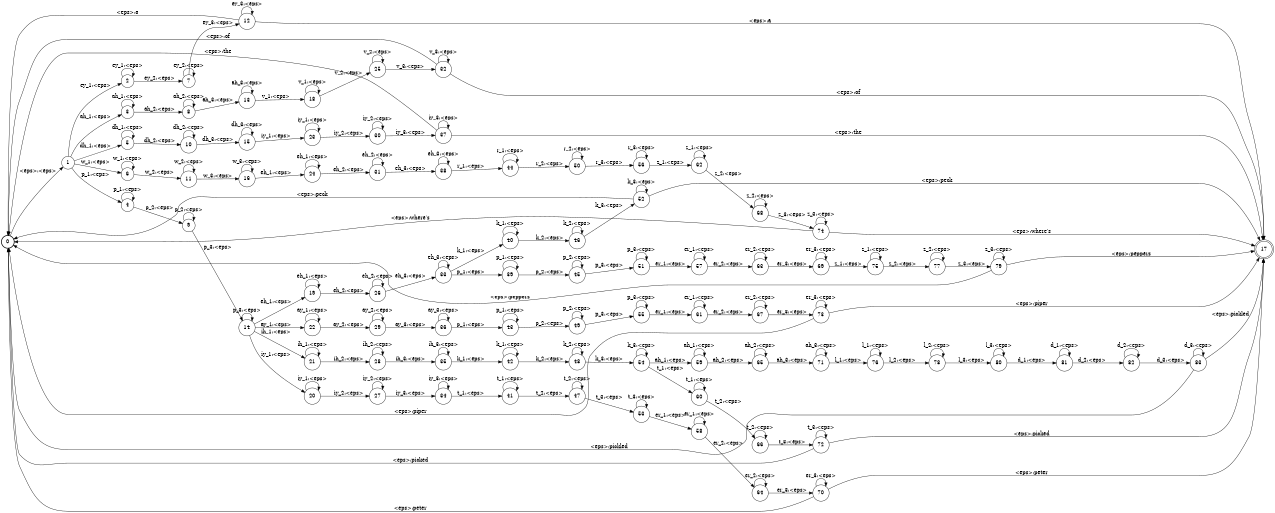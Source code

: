 digraph FST {
rankdir = LR;
size = "8.5,11";
center = 1;
orientation = Portrait;
ranksep = "0.4";
nodesep = "0.25";
0 [label = "0", shape = circle, style = bold, fontsize = 14]
	0 -> 1 [label = "<eps>:<eps>", fontsize = 14];
1 [label = "1", shape = circle, style = solid, fontsize = 14]
	1 -> 2 [label = "ey_1:<eps>", fontsize = 14];
	1 -> 3 [label = "ah_1:<eps>", fontsize = 14];
	1 -> 4 [label = "p_1:<eps>", fontsize = 14];
	1 -> 5 [label = "dh_1:<eps>", fontsize = 14];
	1 -> 6 [label = "w_1:<eps>", fontsize = 14];
2 [label = "2", shape = circle, style = solid, fontsize = 14]
	2 -> 2 [label = "ey_1:<eps>", fontsize = 14];
	2 -> 7 [label = "ey_2:<eps>", fontsize = 14];
3 [label = "3", shape = circle, style = solid, fontsize = 14]
	3 -> 3 [label = "ah_1:<eps>", fontsize = 14];
	3 -> 8 [label = "ah_2:<eps>", fontsize = 14];
4 [label = "4", shape = circle, style = solid, fontsize = 14]
	4 -> 4 [label = "p_1:<eps>", fontsize = 14];
	4 -> 9 [label = "p_2:<eps>", fontsize = 14];
5 [label = "5", shape = circle, style = solid, fontsize = 14]
	5 -> 5 [label = "dh_1:<eps>", fontsize = 14];
	5 -> 10 [label = "dh_2:<eps>", fontsize = 14];
6 [label = "6", shape = circle, style = solid, fontsize = 14]
	6 -> 6 [label = "w_1:<eps>", fontsize = 14];
	6 -> 11 [label = "w_2:<eps>", fontsize = 14];
7 [label = "7", shape = circle, style = solid, fontsize = 14]
	7 -> 7 [label = "ey_2:<eps>", fontsize = 14];
	7 -> 12 [label = "ey_3:<eps>", fontsize = 14];
8 [label = "8", shape = circle, style = solid, fontsize = 14]
	8 -> 8 [label = "ah_2:<eps>", fontsize = 14];
	8 -> 13 [label = "ah_3:<eps>", fontsize = 14];
9 [label = "9", shape = circle, style = solid, fontsize = 14]
	9 -> 9 [label = "p_2:<eps>", fontsize = 14];
	9 -> 14 [label = "p_3:<eps>", fontsize = 14];
10 [label = "10", shape = circle, style = solid, fontsize = 14]
	10 -> 10 [label = "dh_2:<eps>", fontsize = 14];
	10 -> 15 [label = "dh_3:<eps>", fontsize = 14];
11 [label = "11", shape = circle, style = solid, fontsize = 14]
	11 -> 11 [label = "w_2:<eps>", fontsize = 14];
	11 -> 16 [label = "w_3:<eps>", fontsize = 14];
12 [label = "12", shape = circle, style = solid, fontsize = 14]
	12 -> 0 [label = "<eps>:a", fontsize = 14];
	12 -> 12 [label = "ey_3:<eps>", fontsize = 14];
	12 -> 17 [label = "<eps>:a", fontsize = 14];
13 [label = "13", shape = circle, style = solid, fontsize = 14]
	13 -> 13 [label = "ah_3:<eps>", fontsize = 14];
	13 -> 18 [label = "v_1:<eps>", fontsize = 14];
14 [label = "14", shape = circle, style = solid, fontsize = 14]
	14 -> 14 [label = "p_3:<eps>", fontsize = 14];
	14 -> 19 [label = "eh_1:<eps>", fontsize = 14];
	14 -> 20 [label = "iy_1:<eps>", fontsize = 14];
	14 -> 21 [label = "ih_1:<eps>", fontsize = 14];
	14 -> 22 [label = "ay_1:<eps>", fontsize = 14];
15 [label = "15", shape = circle, style = solid, fontsize = 14]
	15 -> 23 [label = "iy_1:<eps>", fontsize = 14];
	15 -> 15 [label = "dh_3:<eps>", fontsize = 14];
16 [label = "16", shape = circle, style = solid, fontsize = 14]
	16 -> 24 [label = "eh_1:<eps>", fontsize = 14];
	16 -> 16 [label = "w_3:<eps>", fontsize = 14];
17 [label = "17", shape = doublecircle, style = solid, fontsize = 14]
18 [label = "18", shape = circle, style = solid, fontsize = 14]
	18 -> 18 [label = "v_1:<eps>", fontsize = 14];
	18 -> 25 [label = "v_2:<eps>", fontsize = 14];
19 [label = "19", shape = circle, style = solid, fontsize = 14]
	19 -> 19 [label = "eh_1:<eps>", fontsize = 14];
	19 -> 26 [label = "eh_2:<eps>", fontsize = 14];
20 [label = "20", shape = circle, style = solid, fontsize = 14]
	20 -> 20 [label = "iy_1:<eps>", fontsize = 14];
	20 -> 27 [label = "iy_2:<eps>", fontsize = 14];
21 [label = "21", shape = circle, style = solid, fontsize = 14]
	21 -> 21 [label = "ih_1:<eps>", fontsize = 14];
	21 -> 28 [label = "ih_2:<eps>", fontsize = 14];
22 [label = "22", shape = circle, style = solid, fontsize = 14]
	22 -> 22 [label = "ay_1:<eps>", fontsize = 14];
	22 -> 29 [label = "ay_2:<eps>", fontsize = 14];
23 [label = "23", shape = circle, style = solid, fontsize = 14]
	23 -> 23 [label = "iy_1:<eps>", fontsize = 14];
	23 -> 30 [label = "iy_2:<eps>", fontsize = 14];
24 [label = "24", shape = circle, style = solid, fontsize = 14]
	24 -> 24 [label = "eh_1:<eps>", fontsize = 14];
	24 -> 31 [label = "eh_2:<eps>", fontsize = 14];
25 [label = "25", shape = circle, style = solid, fontsize = 14]
	25 -> 25 [label = "v_2:<eps>", fontsize = 14];
	25 -> 32 [label = "v_3:<eps>", fontsize = 14];
26 [label = "26", shape = circle, style = solid, fontsize = 14]
	26 -> 26 [label = "eh_2:<eps>", fontsize = 14];
	26 -> 33 [label = "eh_3:<eps>", fontsize = 14];
27 [label = "27", shape = circle, style = solid, fontsize = 14]
	27 -> 27 [label = "iy_2:<eps>", fontsize = 14];
	27 -> 34 [label = "iy_3:<eps>", fontsize = 14];
28 [label = "28", shape = circle, style = solid, fontsize = 14]
	28 -> 28 [label = "ih_2:<eps>", fontsize = 14];
	28 -> 35 [label = "ih_3:<eps>", fontsize = 14];
29 [label = "29", shape = circle, style = solid, fontsize = 14]
	29 -> 29 [label = "ay_2:<eps>", fontsize = 14];
	29 -> 36 [label = "ay_3:<eps>", fontsize = 14];
30 [label = "30", shape = circle, style = solid, fontsize = 14]
	30 -> 30 [label = "iy_2:<eps>", fontsize = 14];
	30 -> 37 [label = "iy_3:<eps>", fontsize = 14];
31 [label = "31", shape = circle, style = solid, fontsize = 14]
	31 -> 31 [label = "eh_2:<eps>", fontsize = 14];
	31 -> 38 [label = "eh_3:<eps>", fontsize = 14];
32 [label = "32", shape = circle, style = solid, fontsize = 14]
	32 -> 0 [label = "<eps>:of", fontsize = 14];
	32 -> 32 [label = "v_3:<eps>", fontsize = 14];
	32 -> 17 [label = "<eps>:of", fontsize = 14];
33 [label = "33", shape = circle, style = solid, fontsize = 14]
	33 -> 39 [label = "p_1:<eps>", fontsize = 14];
	33 -> 33 [label = "eh_3:<eps>", fontsize = 14];
	33 -> 40 [label = "k_1:<eps>", fontsize = 14];
34 [label = "34", shape = circle, style = solid, fontsize = 14]
	34 -> 34 [label = "iy_3:<eps>", fontsize = 14];
	34 -> 41 [label = "t_1:<eps>", fontsize = 14];
35 [label = "35", shape = circle, style = solid, fontsize = 14]
	35 -> 42 [label = "k_1:<eps>", fontsize = 14];
	35 -> 35 [label = "ih_3:<eps>", fontsize = 14];
36 [label = "36", shape = circle, style = solid, fontsize = 14]
	36 -> 43 [label = "p_1:<eps>", fontsize = 14];
	36 -> 36 [label = "ay_3:<eps>", fontsize = 14];
37 [label = "37", shape = circle, style = solid, fontsize = 14]
	37 -> 0 [label = "<eps>:the", fontsize = 14];
	37 -> 37 [label = "iy_3:<eps>", fontsize = 14];
	37 -> 17 [label = "<eps>:the", fontsize = 14];
38 [label = "38", shape = circle, style = solid, fontsize = 14]
	38 -> 38 [label = "eh_3:<eps>", fontsize = 14];
	38 -> 44 [label = "r_1:<eps>", fontsize = 14];
39 [label = "39", shape = circle, style = solid, fontsize = 14]
	39 -> 39 [label = "p_1:<eps>", fontsize = 14];
	39 -> 45 [label = "p_2:<eps>", fontsize = 14];
40 [label = "40", shape = circle, style = solid, fontsize = 14]
	40 -> 40 [label = "k_1:<eps>", fontsize = 14];
	40 -> 46 [label = "k_2:<eps>", fontsize = 14];
41 [label = "41", shape = circle, style = solid, fontsize = 14]
	41 -> 41 [label = "t_1:<eps>", fontsize = 14];
	41 -> 47 [label = "t_2:<eps>", fontsize = 14];
42 [label = "42", shape = circle, style = solid, fontsize = 14]
	42 -> 42 [label = "k_1:<eps>", fontsize = 14];
	42 -> 48 [label = "k_2:<eps>", fontsize = 14];
43 [label = "43", shape = circle, style = solid, fontsize = 14]
	43 -> 43 [label = "p_1:<eps>", fontsize = 14];
	43 -> 49 [label = "p_2:<eps>", fontsize = 14];
44 [label = "44", shape = circle, style = solid, fontsize = 14]
	44 -> 44 [label = "r_1:<eps>", fontsize = 14];
	44 -> 50 [label = "r_2:<eps>", fontsize = 14];
45 [label = "45", shape = circle, style = solid, fontsize = 14]
	45 -> 45 [label = "p_2:<eps>", fontsize = 14];
	45 -> 51 [label = "p_3:<eps>", fontsize = 14];
46 [label = "46", shape = circle, style = solid, fontsize = 14]
	46 -> 46 [label = "k_2:<eps>", fontsize = 14];
	46 -> 52 [label = "k_3:<eps>", fontsize = 14];
47 [label = "47", shape = circle, style = solid, fontsize = 14]
	47 -> 47 [label = "t_2:<eps>", fontsize = 14];
	47 -> 53 [label = "t_3:<eps>", fontsize = 14];
48 [label = "48", shape = circle, style = solid, fontsize = 14]
	48 -> 48 [label = "k_2:<eps>", fontsize = 14];
	48 -> 54 [label = "k_3:<eps>", fontsize = 14];
49 [label = "49", shape = circle, style = solid, fontsize = 14]
	49 -> 49 [label = "p_2:<eps>", fontsize = 14];
	49 -> 55 [label = "p_3:<eps>", fontsize = 14];
50 [label = "50", shape = circle, style = solid, fontsize = 14]
	50 -> 50 [label = "r_2:<eps>", fontsize = 14];
	50 -> 56 [label = "r_3:<eps>", fontsize = 14];
51 [label = "51", shape = circle, style = solid, fontsize = 14]
	51 -> 51 [label = "p_3:<eps>", fontsize = 14];
	51 -> 57 [label = "er_1:<eps>", fontsize = 14];
52 [label = "52", shape = circle, style = solid, fontsize = 14]
	52 -> 0 [label = "<eps>:peck", fontsize = 14];
	52 -> 52 [label = "k_3:<eps>", fontsize = 14];
	52 -> 17 [label = "<eps>:peck", fontsize = 14];
53 [label = "53", shape = circle, style = solid, fontsize = 14]
	53 -> 58 [label = "er_1:<eps>", fontsize = 14];
	53 -> 53 [label = "t_3:<eps>", fontsize = 14];
54 [label = "54", shape = circle, style = solid, fontsize = 14]
	54 -> 59 [label = "ah_1:<eps>", fontsize = 14];
	54 -> 54 [label = "k_3:<eps>", fontsize = 14];
	54 -> 60 [label = "t_1:<eps>", fontsize = 14];
55 [label = "55", shape = circle, style = solid, fontsize = 14]
	55 -> 55 [label = "p_3:<eps>", fontsize = 14];
	55 -> 61 [label = "er_1:<eps>", fontsize = 14];
56 [label = "56", shape = circle, style = solid, fontsize = 14]
	56 -> 62 [label = "z_1:<eps>", fontsize = 14];
	56 -> 56 [label = "r_3:<eps>", fontsize = 14];
57 [label = "57", shape = circle, style = solid, fontsize = 14]
	57 -> 57 [label = "er_1:<eps>", fontsize = 14];
	57 -> 63 [label = "er_2:<eps>", fontsize = 14];
58 [label = "58", shape = circle, style = solid, fontsize = 14]
	58 -> 58 [label = "er_1:<eps>", fontsize = 14];
	58 -> 64 [label = "er_2:<eps>", fontsize = 14];
59 [label = "59", shape = circle, style = solid, fontsize = 14]
	59 -> 59 [label = "ah_1:<eps>", fontsize = 14];
	59 -> 65 [label = "ah_2:<eps>", fontsize = 14];
60 [label = "60", shape = circle, style = solid, fontsize = 14]
	60 -> 60 [label = "t_1:<eps>", fontsize = 14];
	60 -> 66 [label = "t_2:<eps>", fontsize = 14];
61 [label = "61", shape = circle, style = solid, fontsize = 14]
	61 -> 61 [label = "er_1:<eps>", fontsize = 14];
	61 -> 67 [label = "er_2:<eps>", fontsize = 14];
62 [label = "62", shape = circle, style = solid, fontsize = 14]
	62 -> 62 [label = "z_1:<eps>", fontsize = 14];
	62 -> 68 [label = "z_2:<eps>", fontsize = 14];
63 [label = "63", shape = circle, style = solid, fontsize = 14]
	63 -> 63 [label = "er_2:<eps>", fontsize = 14];
	63 -> 69 [label = "er_3:<eps>", fontsize = 14];
64 [label = "64", shape = circle, style = solid, fontsize = 14]
	64 -> 64 [label = "er_2:<eps>", fontsize = 14];
	64 -> 70 [label = "er_3:<eps>", fontsize = 14];
65 [label = "65", shape = circle, style = solid, fontsize = 14]
	65 -> 65 [label = "ah_2:<eps>", fontsize = 14];
	65 -> 71 [label = "ah_3:<eps>", fontsize = 14];
66 [label = "66", shape = circle, style = solid, fontsize = 14]
	66 -> 66 [label = "t_2:<eps>", fontsize = 14];
	66 -> 72 [label = "t_3:<eps>", fontsize = 14];
67 [label = "67", shape = circle, style = solid, fontsize = 14]
	67 -> 67 [label = "er_2:<eps>", fontsize = 14];
	67 -> 73 [label = "er_3:<eps>", fontsize = 14];
68 [label = "68", shape = circle, style = solid, fontsize = 14]
	68 -> 68 [label = "z_2:<eps>", fontsize = 14];
	68 -> 74 [label = "z_3:<eps>", fontsize = 14];
69 [label = "69", shape = circle, style = solid, fontsize = 14]
	69 -> 69 [label = "er_3:<eps>", fontsize = 14];
	69 -> 75 [label = "z_1:<eps>", fontsize = 14];
70 [label = "70", shape = circle, style = solid, fontsize = 14]
	70 -> 0 [label = "<eps>:peter", fontsize = 14];
	70 -> 70 [label = "er_3:<eps>", fontsize = 14];
	70 -> 17 [label = "<eps>:peter", fontsize = 14];
71 [label = "71", shape = circle, style = solid, fontsize = 14]
	71 -> 71 [label = "ah_3:<eps>", fontsize = 14];
	71 -> 76 [label = "l_1:<eps>", fontsize = 14];
72 [label = "72", shape = circle, style = solid, fontsize = 14]
	72 -> 0 [label = "<eps>:picked", fontsize = 14];
	72 -> 72 [label = "t_3:<eps>", fontsize = 14];
	72 -> 17 [label = "<eps>:picked", fontsize = 14];
73 [label = "73", shape = circle, style = solid, fontsize = 14]
	73 -> 0 [label = "<eps>:piper", fontsize = 14];
	73 -> 73 [label = "er_3:<eps>", fontsize = 14];
	73 -> 17 [label = "<eps>:piper", fontsize = 14];
74 [label = "74", shape = circle, style = solid, fontsize = 14]
	74 -> 0 [label = "<eps>:where's", fontsize = 14];
	74 -> 74 [label = "z_3:<eps>", fontsize = 14];
	74 -> 17 [label = "<eps>:where's", fontsize = 14];
75 [label = "75", shape = circle, style = solid, fontsize = 14]
	75 -> 75 [label = "z_1:<eps>", fontsize = 14];
	75 -> 77 [label = "z_2:<eps>", fontsize = 14];
76 [label = "76", shape = circle, style = solid, fontsize = 14]
	76 -> 76 [label = "l_1:<eps>", fontsize = 14];
	76 -> 78 [label = "l_2:<eps>", fontsize = 14];
77 [label = "77", shape = circle, style = solid, fontsize = 14]
	77 -> 77 [label = "z_2:<eps>", fontsize = 14];
	77 -> 79 [label = "z_3:<eps>", fontsize = 14];
78 [label = "78", shape = circle, style = solid, fontsize = 14]
	78 -> 78 [label = "l_2:<eps>", fontsize = 14];
	78 -> 80 [label = "l_3:<eps>", fontsize = 14];
79 [label = "79", shape = circle, style = solid, fontsize = 14]
	79 -> 0 [label = "<eps>:peppers", fontsize = 14];
	79 -> 79 [label = "z_3:<eps>", fontsize = 14];
	79 -> 17 [label = "<eps>:peppers", fontsize = 14];
80 [label = "80", shape = circle, style = solid, fontsize = 14]
	80 -> 80 [label = "l_3:<eps>", fontsize = 14];
	80 -> 81 [label = "d_1:<eps>", fontsize = 14];
81 [label = "81", shape = circle, style = solid, fontsize = 14]
	81 -> 81 [label = "d_1:<eps>", fontsize = 14];
	81 -> 82 [label = "d_2:<eps>", fontsize = 14];
82 [label = "82", shape = circle, style = solid, fontsize = 14]
	82 -> 82 [label = "d_2:<eps>", fontsize = 14];
	82 -> 83 [label = "d_3:<eps>", fontsize = 14];
83 [label = "83", shape = circle, style = solid, fontsize = 14]
	83 -> 0 [label = "<eps>:pickled", fontsize = 14];
	83 -> 83 [label = "d_3:<eps>", fontsize = 14];
	83 -> 17 [label = "<eps>:pickled", fontsize = 14];
}
